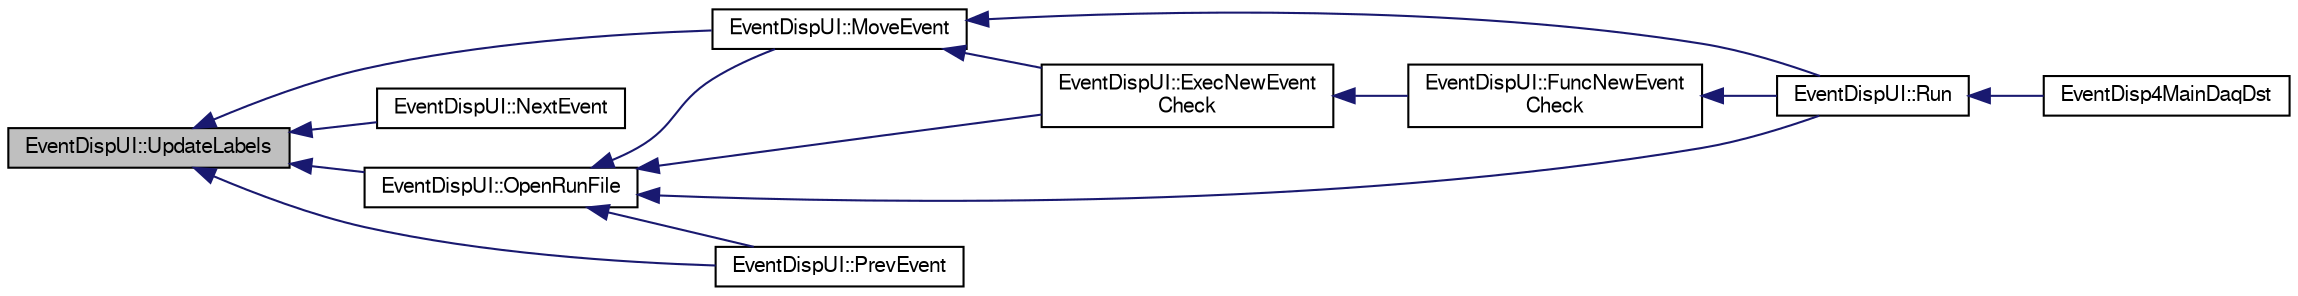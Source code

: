 digraph "EventDispUI::UpdateLabels"
{
  bgcolor="transparent";
  edge [fontname="FreeSans",fontsize="10",labelfontname="FreeSans",labelfontsize="10"];
  node [fontname="FreeSans",fontsize="10",shape=record];
  rankdir="LR";
  Node1 [label="EventDispUI::UpdateLabels",height=0.2,width=0.4,color="black", fillcolor="grey75", style="filled" fontcolor="black"];
  Node1 -> Node2 [dir="back",color="midnightblue",fontsize="10",style="solid",fontname="FreeSans"];
  Node2 [label="EventDispUI::MoveEvent",height=0.2,width=0.4,color="black",URL="$d8/d6d/classEventDispUI.html#a56a1055e13ce1e361c85c1820e44a9b3"];
  Node2 -> Node3 [dir="back",color="midnightblue",fontsize="10",style="solid",fontname="FreeSans"];
  Node3 [label="EventDispUI::ExecNewEvent\lCheck",height=0.2,width=0.4,color="black",URL="$d8/d6d/classEventDispUI.html#a981ae05d65de438d952e0de96e5c5668"];
  Node3 -> Node4 [dir="back",color="midnightblue",fontsize="10",style="solid",fontname="FreeSans"];
  Node4 [label="EventDispUI::FuncNewEvent\lCheck",height=0.2,width=0.4,color="black",URL="$d8/d6d/classEventDispUI.html#a134e46147eb8dd92bf6557a609984a00"];
  Node4 -> Node5 [dir="back",color="midnightblue",fontsize="10",style="solid",fontname="FreeSans"];
  Node5 [label="EventDispUI::Run",height=0.2,width=0.4,color="black",URL="$d8/d6d/classEventDispUI.html#a7f8c09eb13c68412e90040c07ce9ee84"];
  Node5 -> Node6 [dir="back",color="midnightblue",fontsize="10",style="solid",fontname="FreeSans"];
  Node6 [label="EventDisp4MainDaqDst",height=0.2,width=0.4,color="black",URL="$d6/d9e/EventDisp4MainDaqDst_8C.html#a52e0269749883c6976db81717ead7d9b"];
  Node2 -> Node5 [dir="back",color="midnightblue",fontsize="10",style="solid",fontname="FreeSans"];
  Node1 -> Node7 [dir="back",color="midnightblue",fontsize="10",style="solid",fontname="FreeSans"];
  Node7 [label="EventDispUI::NextEvent",height=0.2,width=0.4,color="black",URL="$d8/d6d/classEventDispUI.html#a93421e77c003c06c1aff15cd2adb1c9a"];
  Node1 -> Node8 [dir="back",color="midnightblue",fontsize="10",style="solid",fontname="FreeSans"];
  Node8 [label="EventDispUI::OpenRunFile",height=0.2,width=0.4,color="black",URL="$d8/d6d/classEventDispUI.html#a22cb7989db6df3bfcbe93a96edc8be7a"];
  Node8 -> Node3 [dir="back",color="midnightblue",fontsize="10",style="solid",fontname="FreeSans"];
  Node8 -> Node2 [dir="back",color="midnightblue",fontsize="10",style="solid",fontname="FreeSans"];
  Node8 -> Node9 [dir="back",color="midnightblue",fontsize="10",style="solid",fontname="FreeSans"];
  Node9 [label="EventDispUI::PrevEvent",height=0.2,width=0.4,color="black",URL="$d8/d6d/classEventDispUI.html#ae9dafaeb3aef27cf0a38037faf17562d"];
  Node8 -> Node5 [dir="back",color="midnightblue",fontsize="10",style="solid",fontname="FreeSans"];
  Node1 -> Node9 [dir="back",color="midnightblue",fontsize="10",style="solid",fontname="FreeSans"];
}

